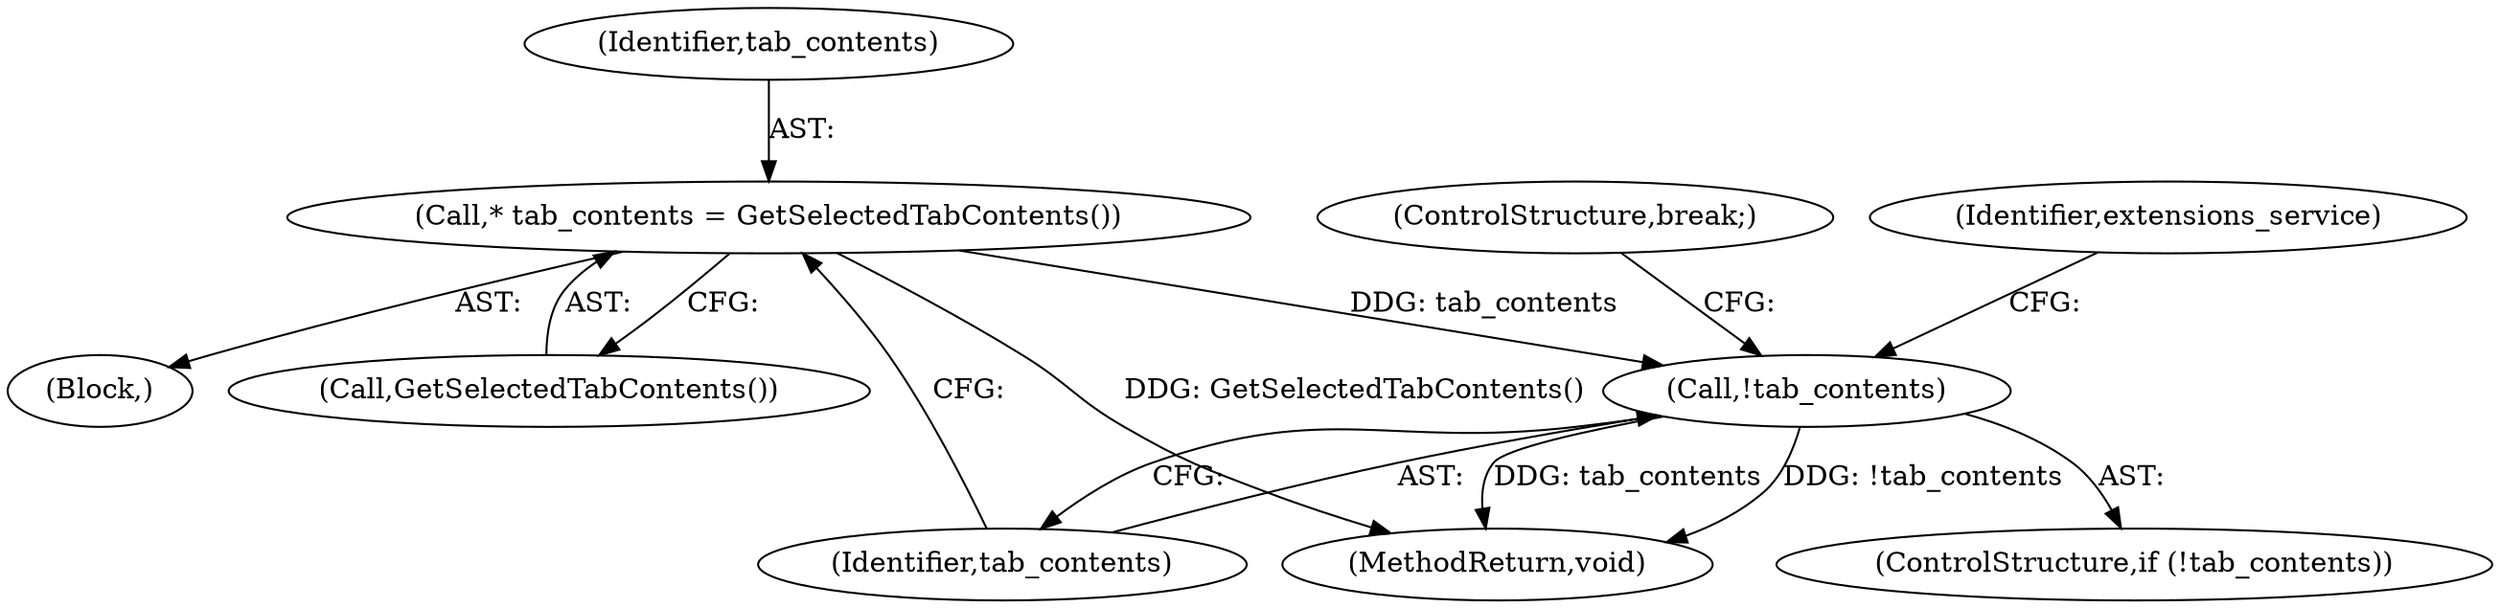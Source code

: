 digraph "0_Chrome_08f0d612f2a4039aaf6733d4e8d0a67614941378_1@pointer" {
"1000220" [label="(Call,* tab_contents = GetSelectedTabContents())"];
"1000224" [label="(Call,!tab_contents)"];
"1000220" [label="(Call,* tab_contents = GetSelectedTabContents())"];
"1000225" [label="(Identifier,tab_contents)"];
"1000217" [label="(Block,)"];
"1000226" [label="(ControlStructure,break;)"];
"1000410" [label="(MethodReturn,void)"];
"1000222" [label="(Call,GetSelectedTabContents())"];
"1000224" [label="(Call,!tab_contents)"];
"1000221" [label="(Identifier,tab_contents)"];
"1000229" [label="(Identifier,extensions_service)"];
"1000223" [label="(ControlStructure,if (!tab_contents))"];
"1000220" -> "1000217"  [label="AST: "];
"1000220" -> "1000222"  [label="CFG: "];
"1000221" -> "1000220"  [label="AST: "];
"1000222" -> "1000220"  [label="AST: "];
"1000225" -> "1000220"  [label="CFG: "];
"1000220" -> "1000410"  [label="DDG: GetSelectedTabContents()"];
"1000220" -> "1000224"  [label="DDG: tab_contents"];
"1000224" -> "1000223"  [label="AST: "];
"1000224" -> "1000225"  [label="CFG: "];
"1000225" -> "1000224"  [label="AST: "];
"1000226" -> "1000224"  [label="CFG: "];
"1000229" -> "1000224"  [label="CFG: "];
"1000224" -> "1000410"  [label="DDG: tab_contents"];
"1000224" -> "1000410"  [label="DDG: !tab_contents"];
}
